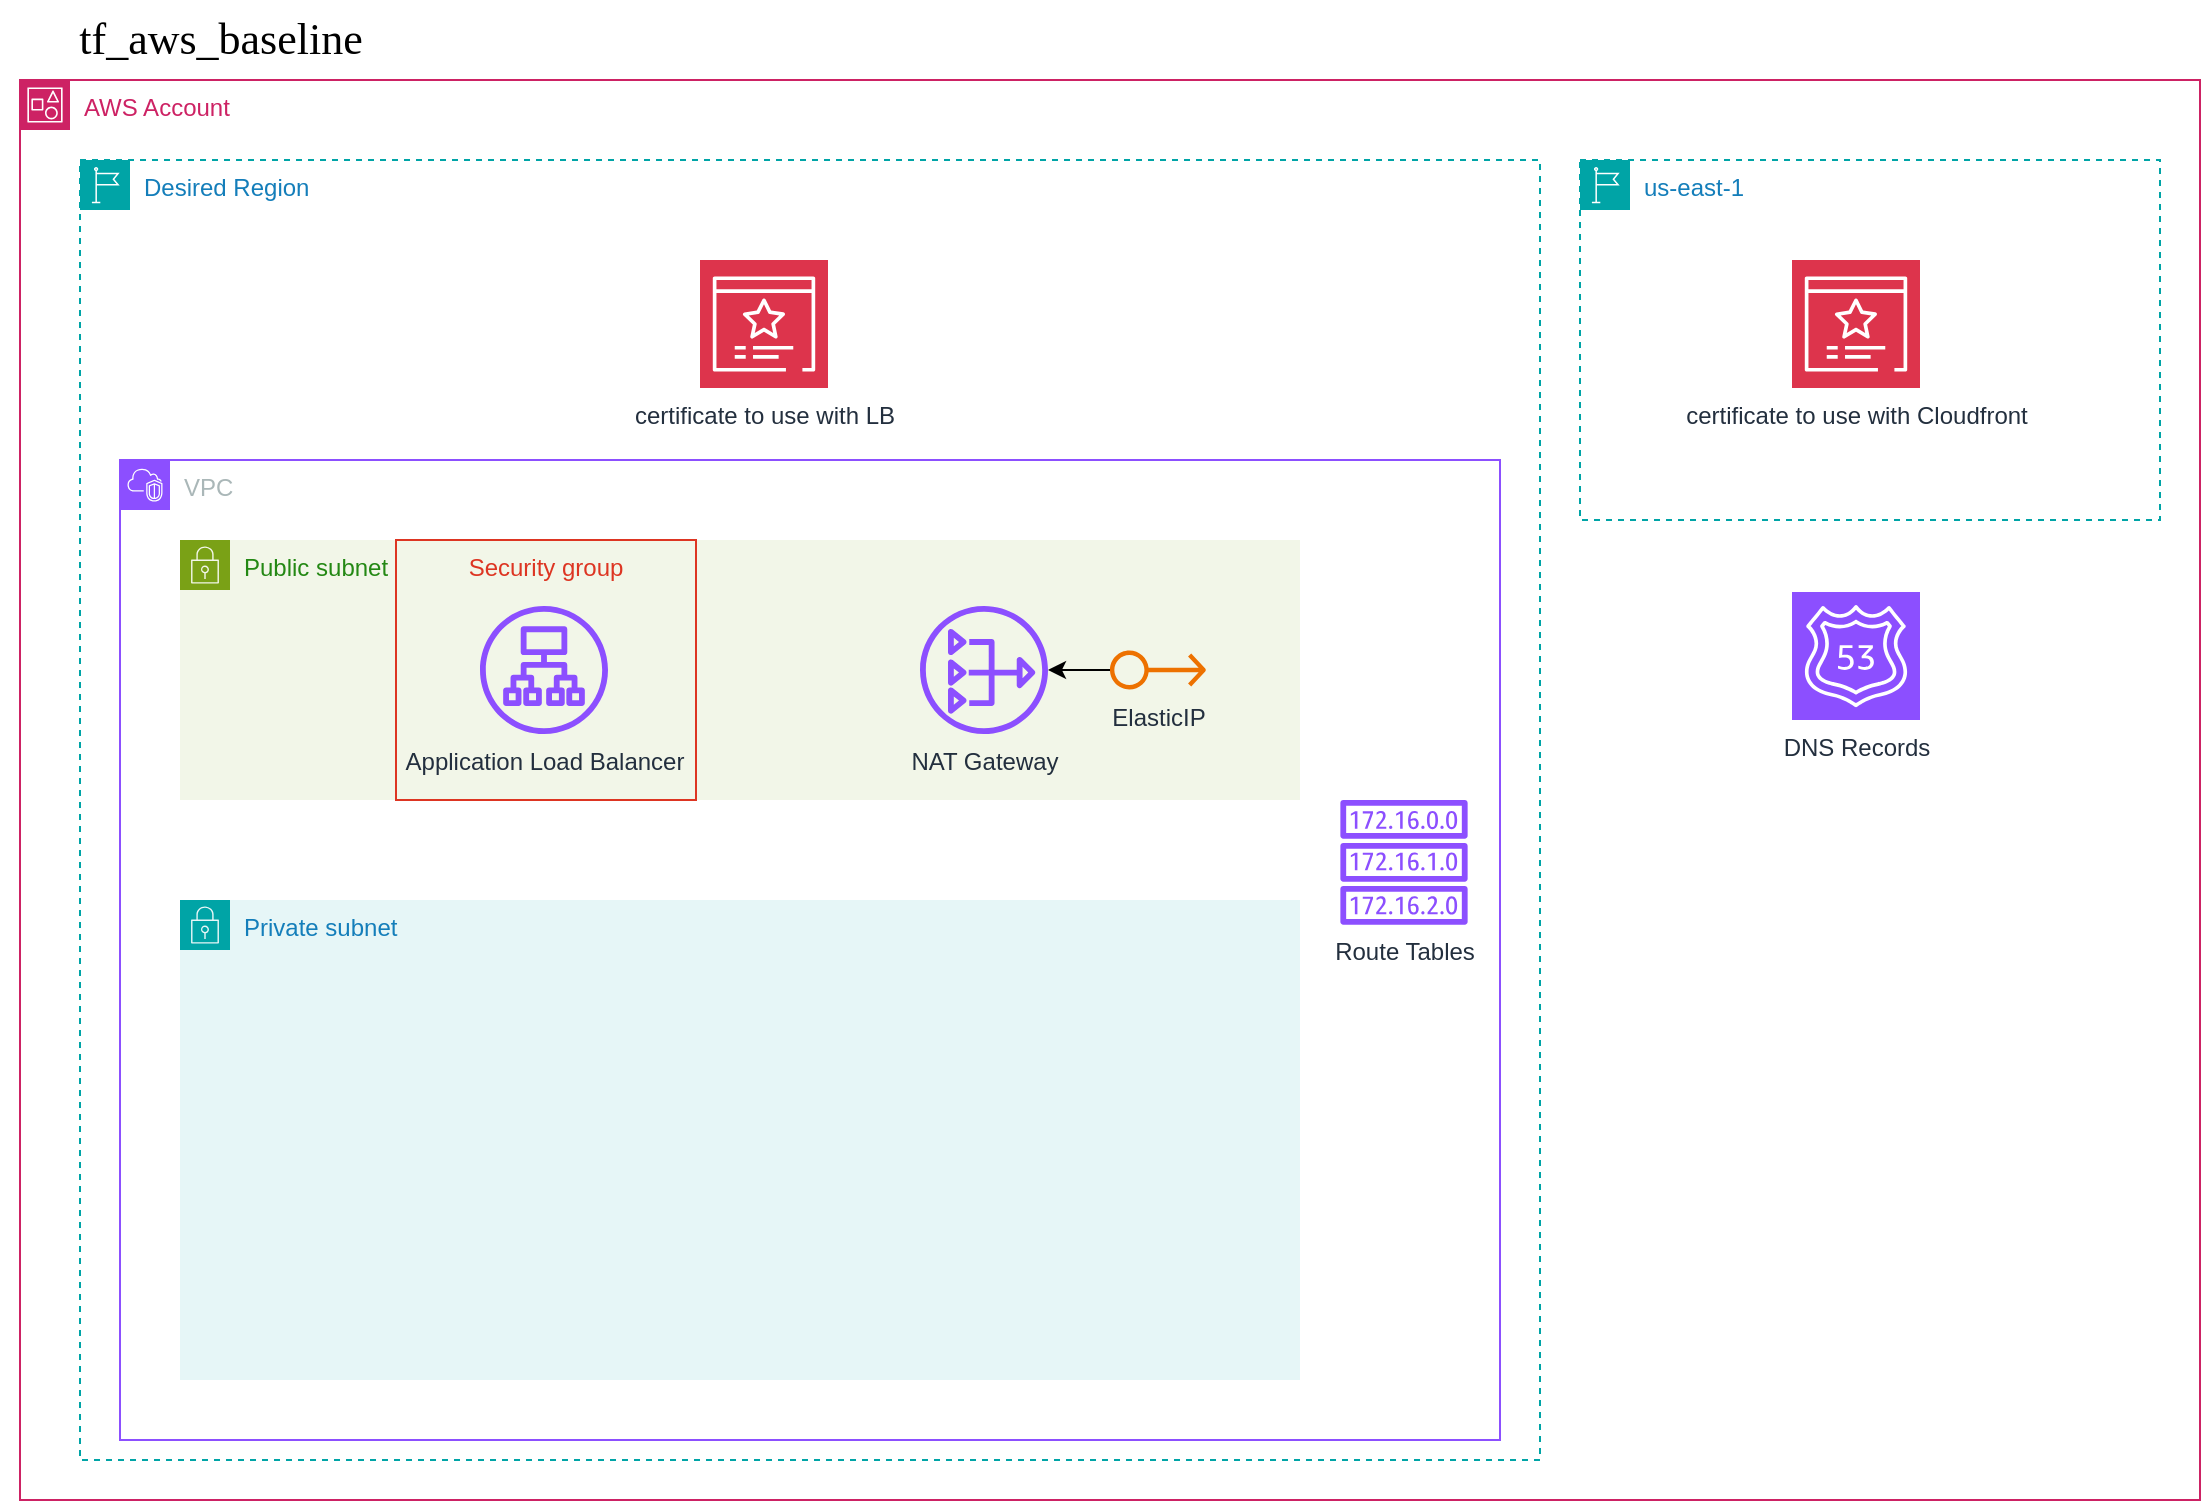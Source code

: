 <mxfile version="24.5.3" type="device">
  <diagram name="Page-1" id="n9qJj5f6grtJVAniLGFI">
    <mxGraphModel dx="1994" dy="1214" grid="1" gridSize="10" guides="1" tooltips="1" connect="1" arrows="1" fold="1" page="1" pageScale="1" pageWidth="1169" pageHeight="827" math="0" shadow="0">
      <root>
        <mxCell id="0" />
        <mxCell id="1" parent="0" />
        <mxCell id="VqJdyj-xJx2vD3QVI-13-1" value="AWS Account" style="points=[[0,0],[0.25,0],[0.5,0],[0.75,0],[1,0],[1,0.25],[1,0.5],[1,0.75],[1,1],[0.75,1],[0.5,1],[0.25,1],[0,1],[0,0.75],[0,0.5],[0,0.25]];outlineConnect=0;gradientColor=none;html=1;whiteSpace=wrap;fontSize=12;fontStyle=0;container=1;pointerEvents=0;collapsible=0;recursiveResize=0;shape=mxgraph.aws4.group;grIcon=mxgraph.aws4.group_account;strokeColor=#CD2264;fillColor=none;verticalAlign=top;align=left;spacingLeft=30;fontColor=#CD2264;dashed=0;" vertex="1" parent="1">
          <mxGeometry x="40" y="70" width="1090" height="710" as="geometry" />
        </mxCell>
        <mxCell id="VqJdyj-xJx2vD3QVI-13-3" value="Desired Region" style="points=[[0,0],[0.25,0],[0.5,0],[0.75,0],[1,0],[1,0.25],[1,0.5],[1,0.75],[1,1],[0.75,1],[0.5,1],[0.25,1],[0,1],[0,0.75],[0,0.5],[0,0.25]];outlineConnect=0;gradientColor=none;html=1;whiteSpace=wrap;fontSize=12;fontStyle=0;container=1;pointerEvents=0;collapsible=0;recursiveResize=0;shape=mxgraph.aws4.group;grIcon=mxgraph.aws4.group_region;strokeColor=#00A4A6;fillColor=none;verticalAlign=top;align=left;spacingLeft=30;fontColor=#147EBA;dashed=1;" vertex="1" parent="VqJdyj-xJx2vD3QVI-13-1">
          <mxGeometry x="30" y="40" width="730" height="650" as="geometry" />
        </mxCell>
        <mxCell id="VqJdyj-xJx2vD3QVI-13-7" value="certificate to use with LB" style="sketch=0;points=[[0,0,0],[0.25,0,0],[0.5,0,0],[0.75,0,0],[1,0,0],[0,1,0],[0.25,1,0],[0.5,1,0],[0.75,1,0],[1,1,0],[0,0.25,0],[0,0.5,0],[0,0.75,0],[1,0.25,0],[1,0.5,0],[1,0.75,0]];outlineConnect=0;fontColor=#232F3E;fillColor=#DD344C;strokeColor=#ffffff;dashed=0;verticalLabelPosition=bottom;verticalAlign=top;align=center;html=1;fontSize=12;fontStyle=0;aspect=fixed;shape=mxgraph.aws4.resourceIcon;resIcon=mxgraph.aws4.certificate_manager_3;" vertex="1" parent="VqJdyj-xJx2vD3QVI-13-3">
          <mxGeometry x="310" y="50" width="64" height="64" as="geometry" />
        </mxCell>
        <mxCell id="VqJdyj-xJx2vD3QVI-13-8" value="VPC" style="points=[[0,0],[0.25,0],[0.5,0],[0.75,0],[1,0],[1,0.25],[1,0.5],[1,0.75],[1,1],[0.75,1],[0.5,1],[0.25,1],[0,1],[0,0.75],[0,0.5],[0,0.25]];outlineConnect=0;gradientColor=none;html=1;whiteSpace=wrap;fontSize=12;fontStyle=0;container=1;pointerEvents=0;collapsible=0;recursiveResize=0;shape=mxgraph.aws4.group;grIcon=mxgraph.aws4.group_vpc2;strokeColor=#8C4FFF;fillColor=none;verticalAlign=top;align=left;spacingLeft=30;fontColor=#AAB7B8;dashed=0;" vertex="1" parent="VqJdyj-xJx2vD3QVI-13-3">
          <mxGeometry x="20" y="150" width="690" height="490" as="geometry" />
        </mxCell>
        <mxCell id="VqJdyj-xJx2vD3QVI-13-9" value="Public subnet" style="points=[[0,0],[0.25,0],[0.5,0],[0.75,0],[1,0],[1,0.25],[1,0.5],[1,0.75],[1,1],[0.75,1],[0.5,1],[0.25,1],[0,1],[0,0.75],[0,0.5],[0,0.25]];outlineConnect=0;gradientColor=none;html=1;whiteSpace=wrap;fontSize=12;fontStyle=0;container=1;pointerEvents=0;collapsible=0;recursiveResize=0;shape=mxgraph.aws4.group;grIcon=mxgraph.aws4.group_security_group;grStroke=0;strokeColor=#7AA116;fillColor=#F2F6E8;verticalAlign=top;align=left;spacingLeft=30;fontColor=#248814;dashed=0;" vertex="1" parent="VqJdyj-xJx2vD3QVI-13-8">
          <mxGeometry x="30" y="40" width="560" height="130" as="geometry" />
        </mxCell>
        <mxCell id="VqJdyj-xJx2vD3QVI-13-10" value="Application Load Balancer" style="sketch=0;outlineConnect=0;fontColor=#232F3E;gradientColor=none;fillColor=#8C4FFF;strokeColor=none;dashed=0;verticalLabelPosition=bottom;verticalAlign=top;align=center;html=1;fontSize=12;fontStyle=0;aspect=fixed;pointerEvents=1;shape=mxgraph.aws4.application_load_balancer;" vertex="1" parent="VqJdyj-xJx2vD3QVI-13-9">
          <mxGeometry x="150" y="33" width="64" height="64" as="geometry" />
        </mxCell>
        <mxCell id="VqJdyj-xJx2vD3QVI-13-11" value="NAT Gateway" style="sketch=0;outlineConnect=0;fontColor=#232F3E;gradientColor=none;fillColor=#8C4FFF;strokeColor=none;dashed=0;verticalLabelPosition=bottom;verticalAlign=top;align=center;html=1;fontSize=12;fontStyle=0;aspect=fixed;pointerEvents=1;shape=mxgraph.aws4.nat_gateway;" vertex="1" parent="VqJdyj-xJx2vD3QVI-13-9">
          <mxGeometry x="370" y="33" width="64" height="64" as="geometry" />
        </mxCell>
        <mxCell id="VqJdyj-xJx2vD3QVI-13-16" value="" style="edgeStyle=orthogonalEdgeStyle;rounded=0;orthogonalLoop=1;jettySize=auto;html=1;" edge="1" parent="VqJdyj-xJx2vD3QVI-13-9" source="VqJdyj-xJx2vD3QVI-13-15" target="VqJdyj-xJx2vD3QVI-13-11">
          <mxGeometry relative="1" as="geometry" />
        </mxCell>
        <mxCell id="VqJdyj-xJx2vD3QVI-13-15" value="ElasticIP" style="sketch=0;outlineConnect=0;fontColor=#232F3E;gradientColor=none;fillColor=#ED7100;strokeColor=none;dashed=0;verticalLabelPosition=bottom;verticalAlign=top;align=center;html=1;fontSize=12;fontStyle=0;aspect=fixed;pointerEvents=1;shape=mxgraph.aws4.elastic_ip_address;" vertex="1" parent="VqJdyj-xJx2vD3QVI-13-9">
          <mxGeometry x="465" y="55" width="48" height="20" as="geometry" />
        </mxCell>
        <mxCell id="VqJdyj-xJx2vD3QVI-13-17" value="Security group" style="fillColor=none;strokeColor=#DD3522;verticalAlign=top;fontStyle=0;fontColor=#DD3522;whiteSpace=wrap;html=1;" vertex="1" parent="VqJdyj-xJx2vD3QVI-13-9">
          <mxGeometry x="108" width="150" height="130" as="geometry" />
        </mxCell>
        <mxCell id="VqJdyj-xJx2vD3QVI-13-13" value="Private subnet" style="points=[[0,0],[0.25,0],[0.5,0],[0.75,0],[1,0],[1,0.25],[1,0.5],[1,0.75],[1,1],[0.75,1],[0.5,1],[0.25,1],[0,1],[0,0.75],[0,0.5],[0,0.25]];outlineConnect=0;gradientColor=none;html=1;whiteSpace=wrap;fontSize=12;fontStyle=0;container=1;pointerEvents=0;collapsible=0;recursiveResize=0;shape=mxgraph.aws4.group;grIcon=mxgraph.aws4.group_security_group;grStroke=0;strokeColor=#00A4A6;fillColor=#E6F6F7;verticalAlign=top;align=left;spacingLeft=30;fontColor=#147EBA;dashed=0;" vertex="1" parent="VqJdyj-xJx2vD3QVI-13-8">
          <mxGeometry x="30" y="220" width="560" height="240" as="geometry" />
        </mxCell>
        <mxCell id="VqJdyj-xJx2vD3QVI-13-14" value="Route Tables" style="sketch=0;outlineConnect=0;fontColor=#232F3E;gradientColor=none;fillColor=#8C4FFF;strokeColor=none;dashed=0;verticalLabelPosition=bottom;verticalAlign=top;align=center;html=1;fontSize=12;fontStyle=0;aspect=fixed;pointerEvents=1;shape=mxgraph.aws4.route_table;" vertex="1" parent="VqJdyj-xJx2vD3QVI-13-8">
          <mxGeometry x="610" y="170" width="64" height="62.36" as="geometry" />
        </mxCell>
        <mxCell id="VqJdyj-xJx2vD3QVI-13-5" value="us-east-1" style="points=[[0,0],[0.25,0],[0.5,0],[0.75,0],[1,0],[1,0.25],[1,0.5],[1,0.75],[1,1],[0.75,1],[0.5,1],[0.25,1],[0,1],[0,0.75],[0,0.5],[0,0.25]];outlineConnect=0;gradientColor=none;html=1;whiteSpace=wrap;fontSize=12;fontStyle=0;container=1;pointerEvents=0;collapsible=0;recursiveResize=0;shape=mxgraph.aws4.group;grIcon=mxgraph.aws4.group_region;strokeColor=#00A4A6;fillColor=none;verticalAlign=top;align=left;spacingLeft=30;fontColor=#147EBA;dashed=1;" vertex="1" parent="VqJdyj-xJx2vD3QVI-13-1">
          <mxGeometry x="780" y="40" width="290" height="180" as="geometry" />
        </mxCell>
        <mxCell id="VqJdyj-xJx2vD3QVI-13-6" value="certificate to use with Cloudfront" style="sketch=0;points=[[0,0,0],[0.25,0,0],[0.5,0,0],[0.75,0,0],[1,0,0],[0,1,0],[0.25,1,0],[0.5,1,0],[0.75,1,0],[1,1,0],[0,0.25,0],[0,0.5,0],[0,0.75,0],[1,0.25,0],[1,0.5,0],[1,0.75,0]];outlineConnect=0;fontColor=#232F3E;fillColor=#DD344C;strokeColor=#ffffff;dashed=0;verticalLabelPosition=bottom;verticalAlign=top;align=center;html=1;fontSize=12;fontStyle=0;aspect=fixed;shape=mxgraph.aws4.resourceIcon;resIcon=mxgraph.aws4.certificate_manager_3;" vertex="1" parent="VqJdyj-xJx2vD3QVI-13-5">
          <mxGeometry x="106" y="50" width="64" height="64" as="geometry" />
        </mxCell>
        <mxCell id="VqJdyj-xJx2vD3QVI-13-12" value="DNS Records" style="sketch=0;points=[[0,0,0],[0.25,0,0],[0.5,0,0],[0.75,0,0],[1,0,0],[0,1,0],[0.25,1,0],[0.5,1,0],[0.75,1,0],[1,1,0],[0,0.25,0],[0,0.5,0],[0,0.75,0],[1,0.25,0],[1,0.5,0],[1,0.75,0]];outlineConnect=0;fontColor=#232F3E;fillColor=#8C4FFF;strokeColor=#ffffff;dashed=0;verticalLabelPosition=bottom;verticalAlign=top;align=center;html=1;fontSize=12;fontStyle=0;aspect=fixed;shape=mxgraph.aws4.resourceIcon;resIcon=mxgraph.aws4.route_53;" vertex="1" parent="VqJdyj-xJx2vD3QVI-13-1">
          <mxGeometry x="886" y="256" width="64" height="64" as="geometry" />
        </mxCell>
        <mxCell id="VqJdyj-xJx2vD3QVI-13-2" value="&lt;font style=&quot;font-size: 22px;&quot; face=&quot;JetBrains Mono&quot;&gt;tf_aws_baseline&lt;/font&gt;" style="text;html=1;align=center;verticalAlign=middle;resizable=0;points=[];autosize=1;strokeColor=none;fillColor=none;" vertex="1" parent="1">
          <mxGeometry x="30" y="30" width="220" height="40" as="geometry" />
        </mxCell>
      </root>
    </mxGraphModel>
  </diagram>
</mxfile>
